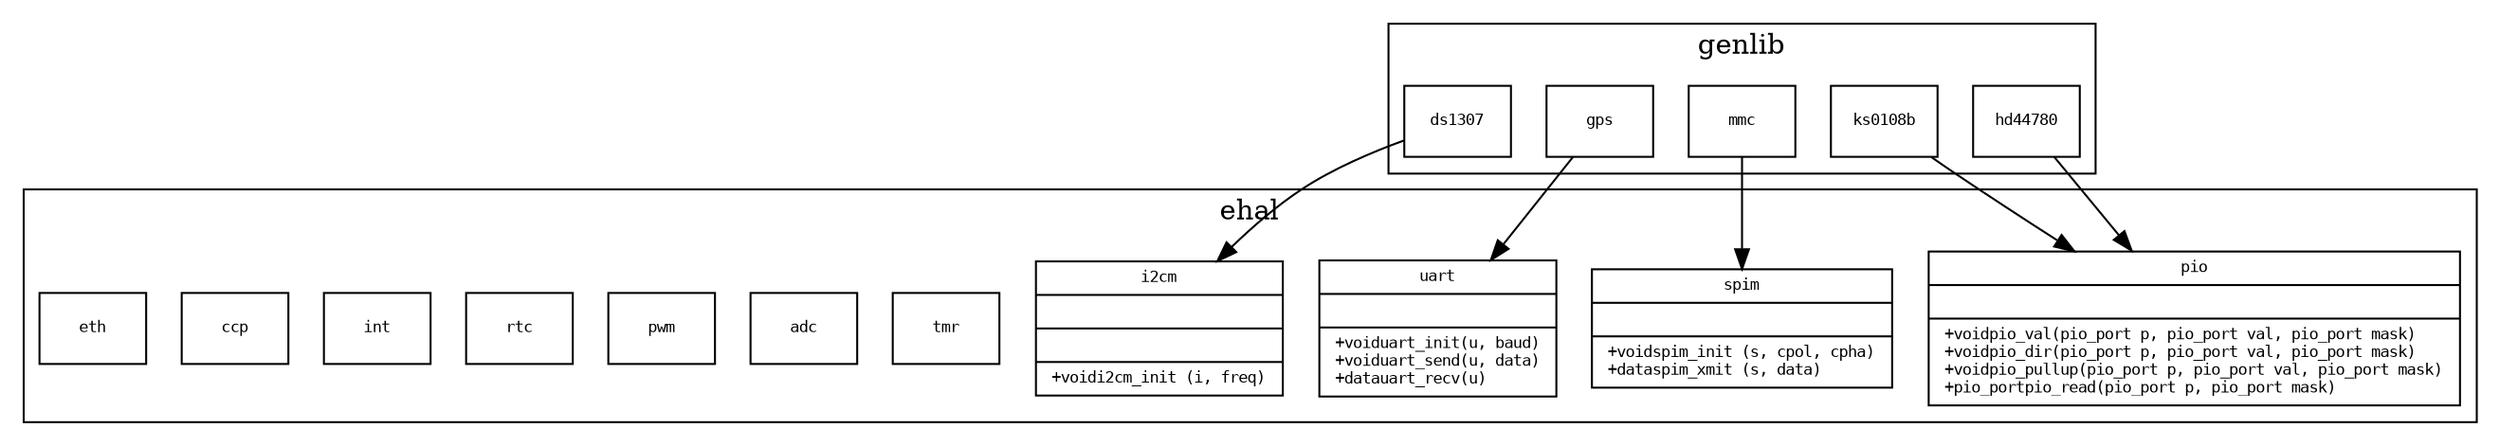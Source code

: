 digraph G {
	node [
		fontname = "Bitstream Vera Sans Mono"
		fontsize = 8
		shape = "record"
	]
        edge [
		fontname = "Bitstream Vera Sans Mono"
		fontsize = 8
        ]

	subgraph cluster_ehal {
		label="ehal";

/*------------------------------------------------------------------------*/
		pio [ label="{\
pio\
|\l\
|\
+void		pio_val		(pio_port p, pio_port val, pio_port mask)\l\
+void		pio_dir		(pio_port p, pio_port val, pio_port mask)\l\
+void		pio_pullup	(pio_port p, pio_port val, pio_port mask)\l\
+pio_port	pio_read	(pio_port p, pio_port mask)\l}" ]

/*------------------------------------------------------------------------*/
		spim [ label="{\
spim\
||\
+void	spim_init (s, cpol, cpha)\l\
+data	spim_xmit (s, data)\l}" ]

/*------------------------------------------------------------------------*/
		uart [ label="{\
uart\
||\
+void	uart_init	(u, baud)\l\
+void	uart_send	(u, data)\l\
+data	uart_recv	(u)\l}" ]

/*------------------------------------------------------------------------*/
		i2cm [ label="{\
i2cm|\
||\
+void	i2cm_init (i, freq)\
}" ]
		tmr
		adc
		pwm
		rtc
		int
		ccp
		eth
	}

	subgraph cluster_genlib {
		label="genlib";
		{hd44780 ks0108b} -> pio;
		{mmc} -> spim;
		{gps} -> uart;
		{ds1307} -> i2cm;
	}
}
